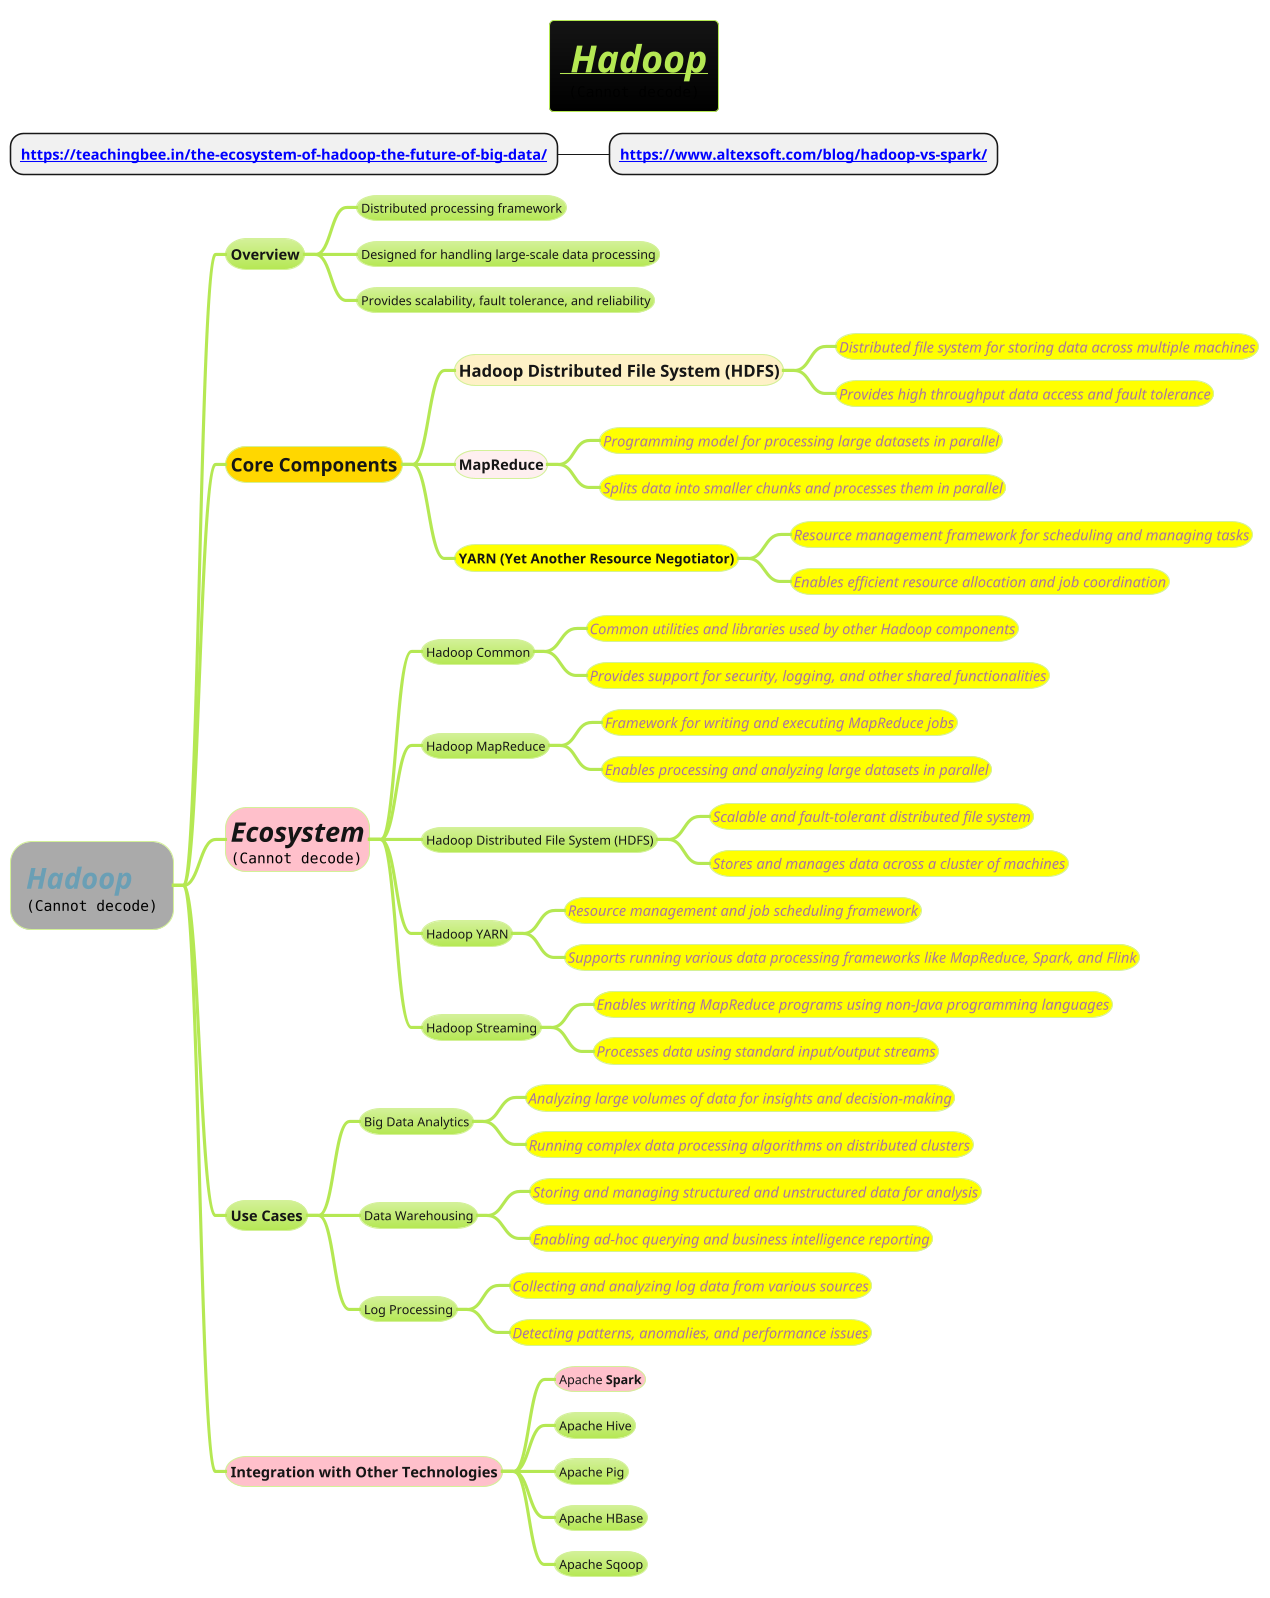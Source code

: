 @startmindmap
title =**//__ Hadoop__//** \n<img:images/hadoop-ecosystem.png{scale=.6}>

* **[[https://teachingbee.in/the-ecosystem-of-hadoop-the-future-of-big-data/]]**
** **[[https://www.altexsoft.com/blog/hadoop-vs-spark/]]**

!theme hacker

*[#a] =<i>**Hadoop** \n<img:images/hadoop.png{scale=.4}>
** Overview
*** Distributed processing framework
*** Designed for handling large-scale data processing
*** Provides scalability, fault tolerance, and reliability
**[#gold] =Core Components
***[#feeAAAAA] =Hadoop Distributed File System (HDFS)
****[#yellow] <i><size:14>Distributed file system for storing data across multiple machines
****[#yellow] <i><size:14>Provides high throughput data access and fault tolerance
***[#feeEEEEE] ==MapReduce
****[#yellow] <i><size:14>Programming model for processing large datasets in parallel
****[#yellow] <i><size:14>Splits data into smaller chunks and processes them in parallel
***[#yellow] ===YARN (Yet Another Resource Negotiator)
****[#yellow] <i><size:14>Resource management framework for scheduling and managing tasks
****[#yellow] <i><size:14>Enables efficient resource allocation and job coordination
**[#pink] =<i>**Ecosystem** \n<img:images/hadoop-architecture.png{scale=.7}>
*** Hadoop Common
****[#yellow] <i><size:14>Common utilities and libraries used by other Hadoop components
****[#yellow] <i><size:14>Provides support for security, logging, and other shared functionalities
*** Hadoop MapReduce
****[#yellow] <i><size:14>Framework for writing and executing MapReduce jobs
****[#yellow] <i><size:14>Enables processing and analyzing large datasets in parallel
*** Hadoop Distributed File System (HDFS)
****[#yellow] <i><size:14>Scalable and fault-tolerant distributed file system
****[#yellow] <i><size:14>Stores and manages data across a cluster of machines
*** Hadoop YARN
****[#yellow] <i><size:14>Resource management and job scheduling framework
****[#yellow] <i><size:14>Supports running various data processing frameworks like MapReduce, Spark, and Flink
*** Hadoop Streaming
****[#yellow] <i><size:14>Enables writing MapReduce programs using non-Java programming languages
****[#yellow] <i><size:14>Processes data using standard input/output streams
** Use Cases
*** Big Data Analytics
****[#yellow] <i><size:14>Analyzing large volumes of data for insights and decision-making
****[#yellow] <i><size:14>Running complex data processing algorithms on distributed clusters
*** Data Warehousing
****[#yellow] <i><size:14>Storing and managing structured and unstructured data for analysis
****[#yellow] <i><size:14>Enabling ad-hoc querying and business intelligence reporting
*** Log Processing
****[#yellow] <i><size:14>Collecting and analyzing log data from various sources
****[#yellow] <i><size:14>Detecting patterns, anomalies, and performance issues
**[#pink] Integration with Other Technologies
***[#pink] Apache **Spark**
*** Apache Hive
*** Apache Pig
*** Apache HBase
*** Apache Sqoop
@endmindmap
